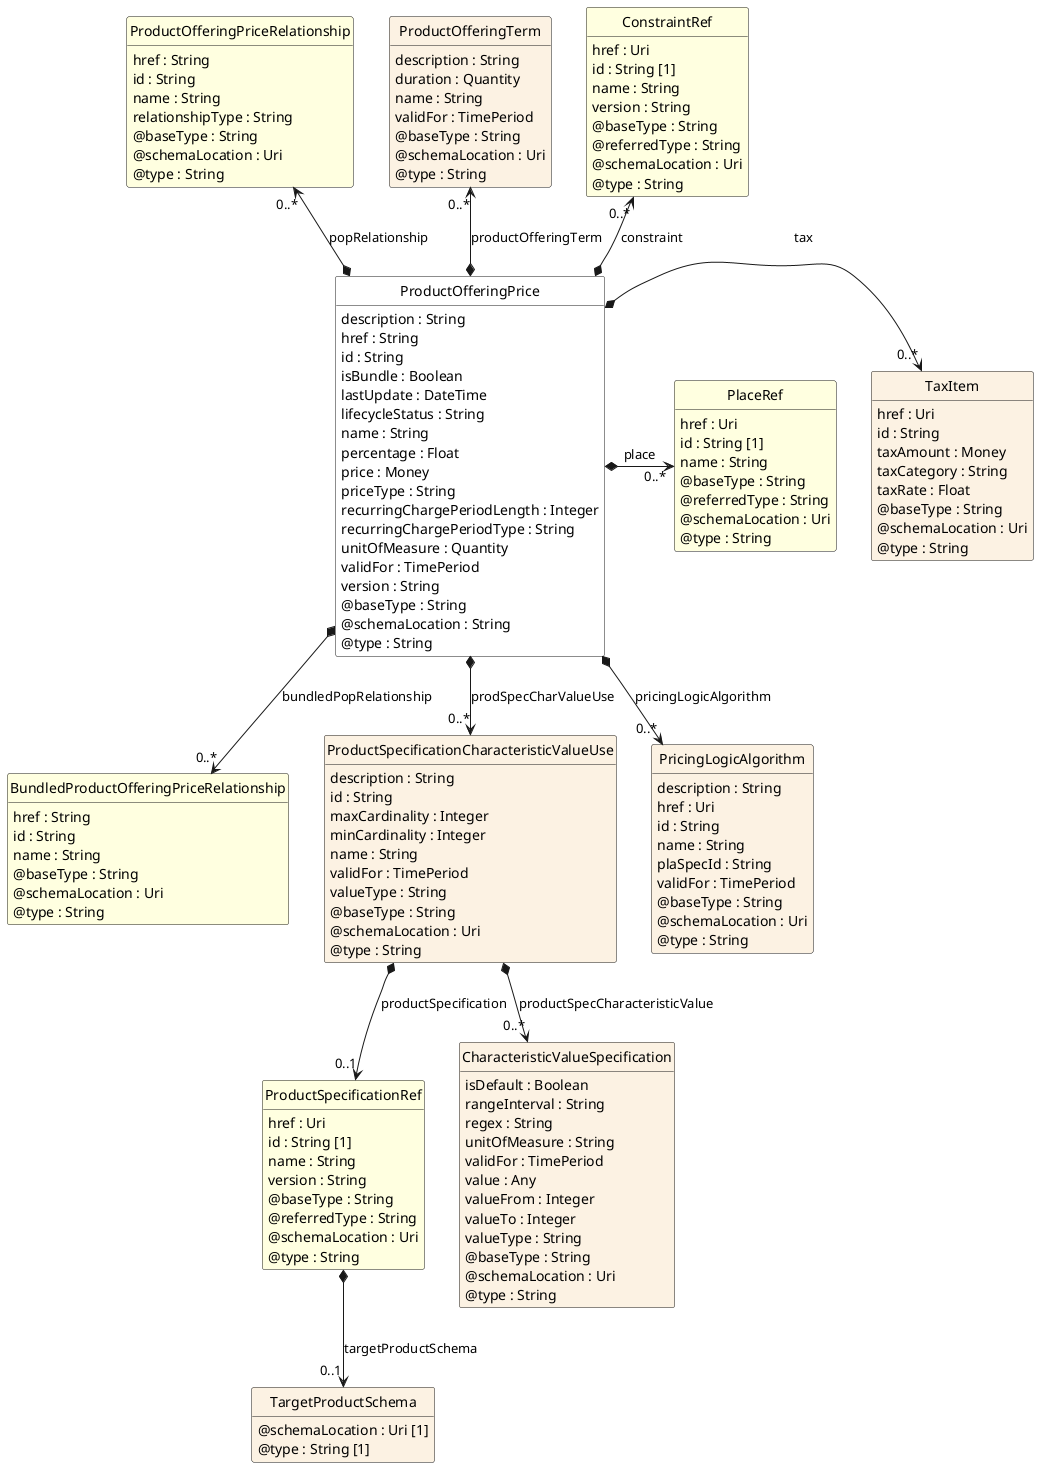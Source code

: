 @startuml
hide circle
hide methods
hide stereotype
show <<Enumeration>> stereotype
skinparam class {
   BackgroundColor<<Enumeration>> #E6F5F7
   BackgroundColor<<Ref>> #FFFFE0
   BackgroundColor<<Pivot>> #FFFFFFF
   BackgroundColor<<SimpleType>> #E2F0DA
   BackgroundColor #FCF2E3
}

class ProductOfferingPrice <<Pivot>> {
    description : String
    href : String
    id : String
    isBundle : Boolean
    lastUpdate : DateTime
    lifecycleStatus : String
    name : String
    percentage : Float
    price : Money
    priceType : String
    recurringChargePeriodLength : Integer
    recurringChargePeriodType : String
    unitOfMeasure : Quantity
    validFor : TimePeriod
    version : String
    @baseType : String
    @schemaLocation : String
    @type : String
}

class ProductOfferingPriceRelationship  <<Ref>> {
    href : String
    id : String
    name : String
    relationshipType : String
    @baseType : String
    @schemaLocation : Uri
    @type : String
}

class PlaceRef  <<Ref>> {
    href : Uri
    id : String [1]
    name : String
    @baseType : String
    @referredType : String
    @schemaLocation : Uri
    @type : String
}

class BundledProductOfferingPriceRelationship  <<Ref>> {
    href : String
    id : String
    name : String
    @baseType : String
    @schemaLocation : Uri
    @type : String
}

class ProductOfferingTerm  {
    description : String
    duration : Quantity
    name : String
    validFor : TimePeriod
    @baseType : String
    @schemaLocation : Uri
    @type : String
}

class ProductSpecificationCharacteristicValueUse  {
    description : String
    id : String
    maxCardinality : Integer
    minCardinality : Integer
    name : String
    validFor : TimePeriod
    valueType : String
    @baseType : String
    @schemaLocation : Uri
    @type : String
}

class ProductSpecificationRef  <<Ref>> {
    href : Uri
    id : String [1]
    name : String
    version : String
    @baseType : String
    @referredType : String
    @schemaLocation : Uri
    @type : String
}

class TargetProductSchema  {
    @schemaLocation : Uri [1]
    @type : String [1]
}

class CharacteristicValueSpecification  {
    isDefault : Boolean
    rangeInterval : String
    regex : String
    unitOfMeasure : String
    validFor : TimePeriod
    value : Any
    valueFrom : Integer
    valueTo : Integer
    valueType : String
    @baseType : String
    @schemaLocation : Uri
    @type : String
}

class TaxItem  {
    href : Uri
    id : String
    taxAmount : Money
    taxCategory : String
    taxRate : Float
    @baseType : String
    @schemaLocation : Uri
    @type : String
}

class PricingLogicAlgorithm  {
    description : String
    href : Uri
    id : String
    name : String
    plaSpecId : String
    validFor : TimePeriod
    @baseType : String
    @schemaLocation : Uri
    @type : String
}

class ConstraintRef  <<Ref>> {
    href : Uri
    id : String [1]
    name : String
    version : String
    @baseType : String
    @referredType : String
    @schemaLocation : Uri
    @type : String
}

TaxItem "0..*" <-left-* ProductOfferingPrice : tax

ProductOfferingPrice *-right-> "0..*" PlaceRef : place

ConstraintRef "0..*" <--* ProductOfferingPrice : constraint

ProductOfferingPriceRelationship "0..*" <--* ProductOfferingPrice : popRelationship

ProductOfferingTerm "0..*" <--* ProductOfferingPrice : productOfferingTerm

ProductOfferingPrice *-->  "0..*" BundledProductOfferingPriceRelationship : bundledPopRelationship

ProductOfferingPrice *-->  "0..*" PricingLogicAlgorithm : pricingLogicAlgorithm

ProductOfferingPrice *-->  "0..*" ProductSpecificationCharacteristicValueUse : prodSpecCharValueUse

ProductSpecificationCharacteristicValueUse *-->  "0..*" CharacteristicValueSpecification : productSpecCharacteristicValue

ProductSpecificationCharacteristicValueUse *-->  "0..1" ProductSpecificationRef : productSpecification

ProductSpecificationRef *-->  "0..1" TargetProductSchema : targetProductSchema

@enduml